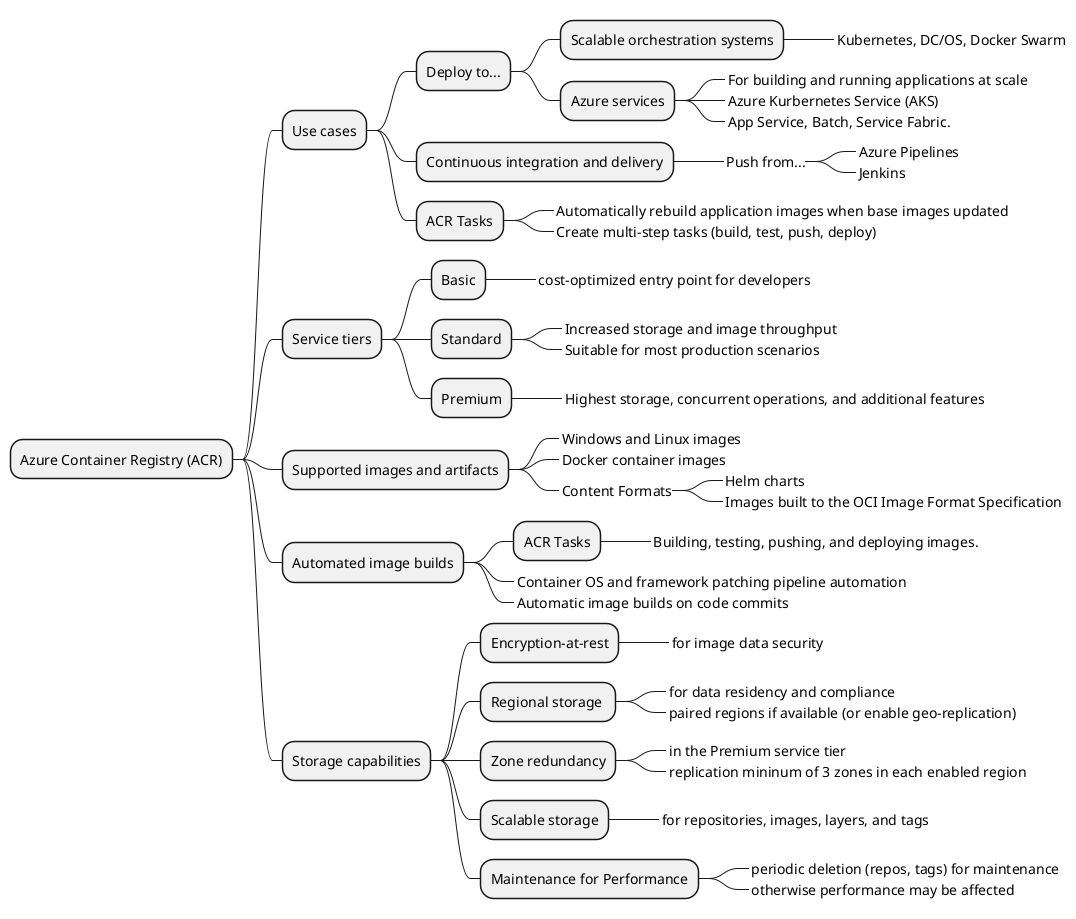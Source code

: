 @startmindmap

+ Azure Container Registry (ACR)
++ Use cases
+++ Deploy to...
++++ Scalable orchestration systems
+++++_ Kubernetes, DC/OS, Docker Swarm
++++ Azure services
+++++_ For building and running applications at scale
+++++_ Azure Kurbernetes Service (AKS)
+++++_ App Service, Batch, Service Fabric.
+++ Continuous integration and delivery
++++_ Push from...
+++++_ Azure Pipelines
+++++_ Jenkins
+++ ACR Tasks
++++_ Automatically rebuild application images when base images updated
++++_ Create multi-step tasks (build, test, push, deploy)
++ Service tiers
+++ Basic
++++_ cost-optimized entry point for developers
+++ Standard
++++_ Increased storage and image throughput
++++_ Suitable for most production scenarios
+++ Premium
++++_ Highest storage, concurrent operations, and additional features

++ Supported images and artifacts
+++_ Windows and Linux images
+++_ Docker container images
+++_ Content Formats
++++_ Helm charts
++++_ Images built to the OCI Image Format Specification
++ Automated image builds
+++ ACR Tasks
++++_ Building, testing, pushing, and deploying images.
+++_ Container OS and framework patching pipeline automation
+++_ Automatic image builds on code commits
++ Storage capabilities
+++ Encryption-at-rest
++++_ for image data security
+++ Regional storage 
++++_ for data residency and compliance
++++_ paired regions if available (or enable geo-replication)
+++ Zone redundancy
++++_ in the Premium service tier
++++_ replication mininum of 3 zones in each enabled region
+++ Scalable storage
++++_ for repositories, images, layers, and tags
+++ Maintenance for Performance
++++_ periodic deletion (repos, tags) for maintenance
++++_ otherwise performance may be affected

@endmindmap
